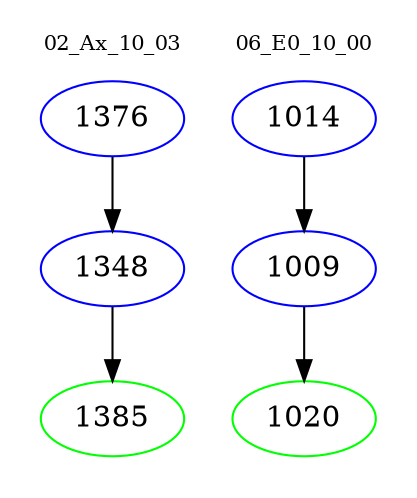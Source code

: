 digraph{
subgraph cluster_0 {
color = white
label = "02_Ax_10_03";
fontsize=10;
T0_1376 [label="1376", color="blue"]
T0_1376 -> T0_1348 [color="black"]
T0_1348 [label="1348", color="blue"]
T0_1348 -> T0_1385 [color="black"]
T0_1385 [label="1385", color="green"]
}
subgraph cluster_1 {
color = white
label = "06_E0_10_00";
fontsize=10;
T1_1014 [label="1014", color="blue"]
T1_1014 -> T1_1009 [color="black"]
T1_1009 [label="1009", color="blue"]
T1_1009 -> T1_1020 [color="black"]
T1_1020 [label="1020", color="green"]
}
}
